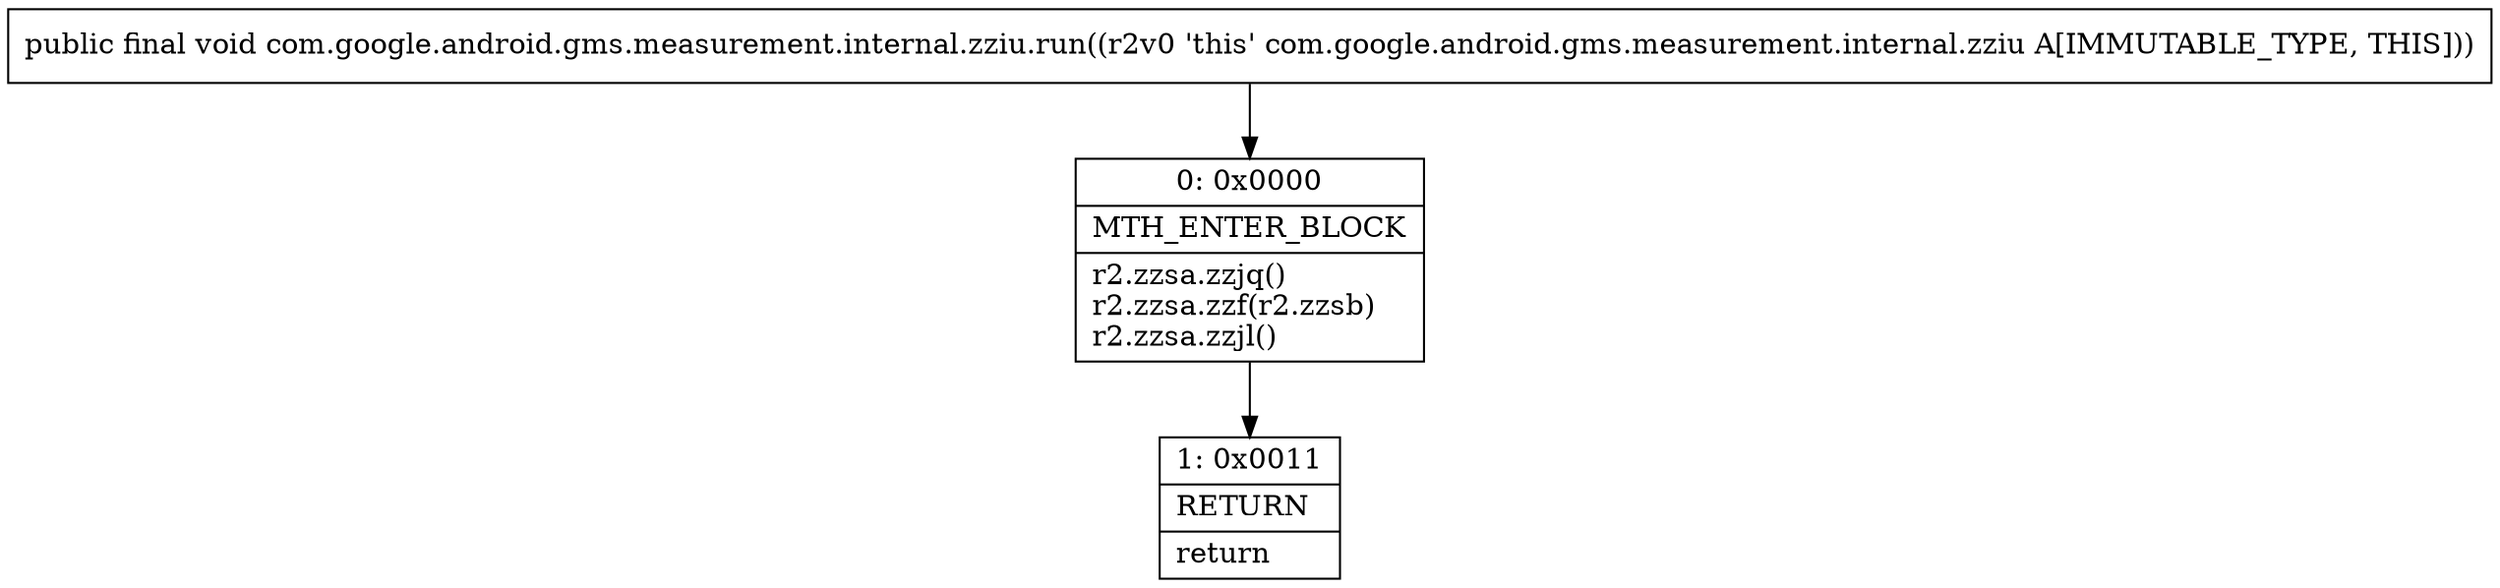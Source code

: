 digraph "CFG forcom.google.android.gms.measurement.internal.zziu.run()V" {
Node_0 [shape=record,label="{0\:\ 0x0000|MTH_ENTER_BLOCK\l|r2.zzsa.zzjq()\lr2.zzsa.zzf(r2.zzsb)\lr2.zzsa.zzjl()\l}"];
Node_1 [shape=record,label="{1\:\ 0x0011|RETURN\l|return\l}"];
MethodNode[shape=record,label="{public final void com.google.android.gms.measurement.internal.zziu.run((r2v0 'this' com.google.android.gms.measurement.internal.zziu A[IMMUTABLE_TYPE, THIS])) }"];
MethodNode -> Node_0;
Node_0 -> Node_1;
}

